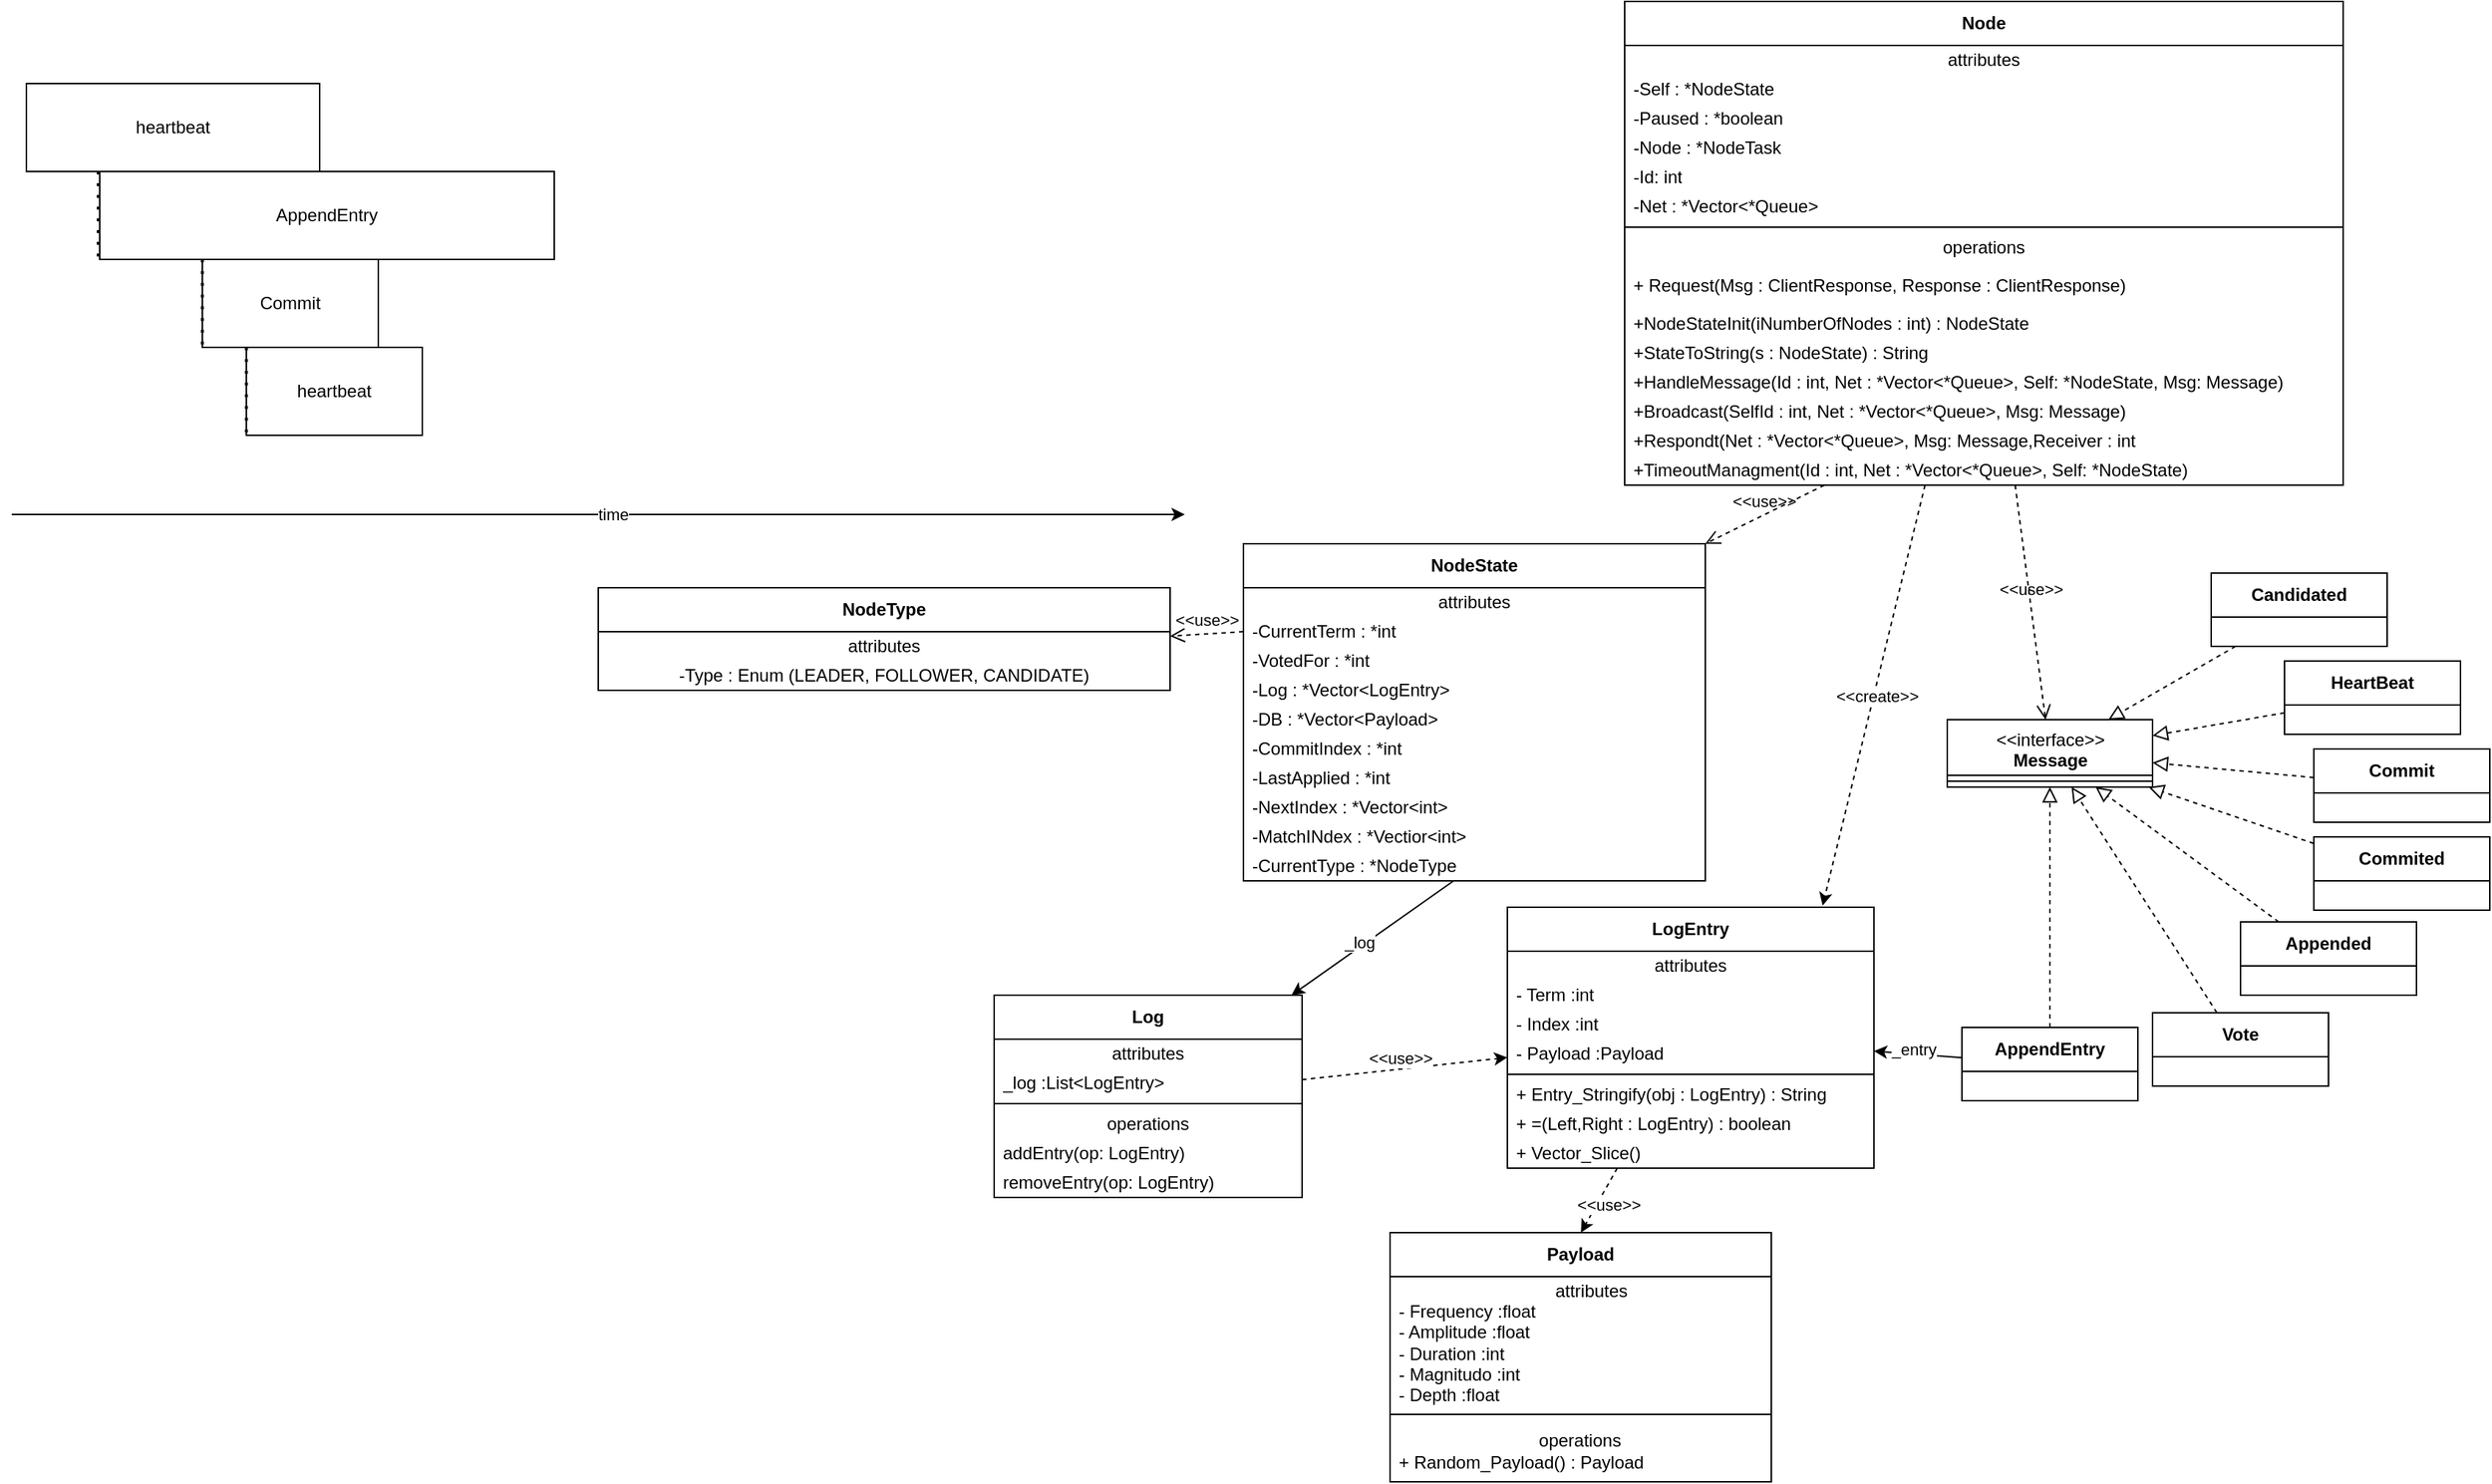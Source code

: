 <mxfile>
    <diagram name="Page-1" id="fpSFrH5SnlSoslGPmlSk">
        <mxGraphModel dx="1962" dy="581" grid="1" gridSize="10" guides="1" tooltips="1" connect="1" arrows="1" fold="1" page="1" pageScale="1" pageWidth="850" pageHeight="1100" math="0" shadow="0">
            <root>
                <mxCell id="0"/>
                <mxCell id="1" parent="0"/>
                <mxCell id="0jKl5etoFRxDFM5NHTST-1" value="&lt;b&gt;Node&lt;/b&gt;&lt;br&gt;" style="swimlane;fontStyle=0;align=center;verticalAlign=middle;childLayout=stackLayout;horizontal=1;startSize=30;horizontalStack=0;resizeParent=1;resizeParentMax=0;resizeLast=0;collapsible=0;marginBottom=0;html=1;whiteSpace=wrap;" parent="1" vertex="1">
                    <mxGeometry x="290" y="70" width="490" height="330" as="geometry"/>
                </mxCell>
                <mxCell id="0jKl5etoFRxDFM5NHTST-2" value="attributes" style="text;html=1;strokeColor=none;fillColor=none;align=center;verticalAlign=middle;spacingLeft=4;spacingRight=4;overflow=hidden;rotatable=0;points=[[0,0.5],[1,0.5]];portConstraint=eastwest;whiteSpace=wrap;" parent="0jKl5etoFRxDFM5NHTST-1" vertex="1">
                    <mxGeometry y="30" width="490" height="20" as="geometry"/>
                </mxCell>
                <mxCell id="0jKl5etoFRxDFM5NHTST-47" value="-Self : *NodeState" style="text;html=1;strokeColor=none;fillColor=none;align=left;verticalAlign=middle;spacingLeft=4;spacingRight=4;overflow=hidden;rotatable=0;points=[[0,0.5],[1,0.5]];portConstraint=eastwest;whiteSpace=wrap;" parent="0jKl5etoFRxDFM5NHTST-1" vertex="1">
                    <mxGeometry y="50" width="490" height="20" as="geometry"/>
                </mxCell>
                <mxCell id="162" value="-Paused : *boolean" style="text;html=1;strokeColor=none;fillColor=none;align=left;verticalAlign=middle;spacingLeft=4;spacingRight=4;overflow=hidden;rotatable=0;points=[[0,0.5],[1,0.5]];portConstraint=eastwest;whiteSpace=wrap;" parent="0jKl5etoFRxDFM5NHTST-1" vertex="1">
                    <mxGeometry y="70" width="490" height="20" as="geometry"/>
                </mxCell>
                <mxCell id="0jKl5etoFRxDFM5NHTST-10" value="-Node : *NodeTask" style="text;html=1;strokeColor=none;fillColor=none;align=left;verticalAlign=middle;spacingLeft=4;spacingRight=4;overflow=hidden;rotatable=0;points=[[0,0.5],[1,0.5]];portConstraint=eastwest;whiteSpace=wrap;" parent="0jKl5etoFRxDFM5NHTST-1" vertex="1">
                    <mxGeometry y="90" width="490" height="20" as="geometry"/>
                </mxCell>
                <mxCell id="161" value="-Id: int" style="text;html=1;strokeColor=none;fillColor=none;align=left;verticalAlign=middle;spacingLeft=4;spacingRight=4;overflow=hidden;rotatable=0;points=[[0,0.5],[1,0.5]];portConstraint=eastwest;whiteSpace=wrap;" parent="0jKl5etoFRxDFM5NHTST-1" vertex="1">
                    <mxGeometry y="110" width="490" height="20" as="geometry"/>
                </mxCell>
                <mxCell id="159" value="-Net : *Vector&amp;lt;*Queue&amp;gt;" style="text;html=1;strokeColor=none;fillColor=none;align=left;verticalAlign=middle;spacingLeft=4;spacingRight=4;overflow=hidden;rotatable=0;points=[[0,0.5],[1,0.5]];portConstraint=eastwest;whiteSpace=wrap;" parent="0jKl5etoFRxDFM5NHTST-1" vertex="1">
                    <mxGeometry y="130" width="490" height="20" as="geometry"/>
                </mxCell>
                <mxCell id="0jKl5etoFRxDFM5NHTST-6" value="" style="line;strokeWidth=1;fillColor=none;align=left;verticalAlign=middle;spacingTop=-1;spacingLeft=3;spacingRight=3;rotatable=0;labelPosition=right;points=[];portConstraint=eastwest;" parent="0jKl5etoFRxDFM5NHTST-1" vertex="1">
                    <mxGeometry y="150" width="490" height="8" as="geometry"/>
                </mxCell>
                <mxCell id="0jKl5etoFRxDFM5NHTST-7" value="operations" style="text;html=1;strokeColor=none;fillColor=none;align=center;verticalAlign=middle;spacingLeft=4;spacingRight=4;overflow=hidden;rotatable=0;points=[[0,0.5],[1,0.5]];portConstraint=eastwest;whiteSpace=wrap;" parent="0jKl5etoFRxDFM5NHTST-1" vertex="1">
                    <mxGeometry y="158" width="490" height="20" as="geometry"/>
                </mxCell>
                <mxCell id="166" value="+ Request(Msg : ClientResponse, Response : ClientResponse)&amp;nbsp;" style="text;html=1;strokeColor=none;fillColor=none;align=left;verticalAlign=middle;spacingLeft=4;spacingRight=4;overflow=hidden;rotatable=0;points=[[0,0.5],[1,0.5]];portConstraint=eastwest;whiteSpace=wrap;" parent="0jKl5etoFRxDFM5NHTST-1" vertex="1">
                    <mxGeometry y="178" width="490" height="32" as="geometry"/>
                </mxCell>
                <mxCell id="0jKl5etoFRxDFM5NHTST-8" value="+NodeStateInit(iNumberOfNodes : int) : NodeState" style="text;html=1;strokeColor=none;fillColor=none;align=left;verticalAlign=middle;spacingLeft=4;spacingRight=4;overflow=hidden;rotatable=0;points=[[0,0.5],[1,0.5]];portConstraint=eastwest;whiteSpace=wrap;" parent="0jKl5etoFRxDFM5NHTST-1" vertex="1">
                    <mxGeometry y="210" width="490" height="20" as="geometry"/>
                </mxCell>
                <mxCell id="200" value="+StateToString(s : NodeState) : String" style="text;html=1;strokeColor=none;fillColor=none;align=left;verticalAlign=middle;spacingLeft=4;spacingRight=4;overflow=hidden;rotatable=0;points=[[0,0.5],[1,0.5]];portConstraint=eastwest;whiteSpace=wrap;" parent="0jKl5etoFRxDFM5NHTST-1" vertex="1">
                    <mxGeometry y="230" width="490" height="20" as="geometry"/>
                </mxCell>
                <mxCell id="197" value="+HandleMessage(Id : int, Net : *Vector&amp;lt;*Queue&amp;gt;, Self: *NodeState, Msg: Message)" style="text;html=1;strokeColor=none;fillColor=none;align=left;verticalAlign=middle;spacingLeft=4;spacingRight=4;overflow=hidden;rotatable=0;points=[[0,0.5],[1,0.5]];portConstraint=eastwest;whiteSpace=wrap;" parent="0jKl5etoFRxDFM5NHTST-1" vertex="1">
                    <mxGeometry y="250" width="490" height="20" as="geometry"/>
                </mxCell>
                <mxCell id="198" value="+Broadcast(SelfId : int, Net : *Vector&amp;lt;*Queue&amp;gt;, Msg: Message)" style="text;html=1;strokeColor=none;fillColor=none;align=left;verticalAlign=middle;spacingLeft=4;spacingRight=4;overflow=hidden;rotatable=0;points=[[0,0.5],[1,0.5]];portConstraint=eastwest;whiteSpace=wrap;" parent="0jKl5etoFRxDFM5NHTST-1" vertex="1">
                    <mxGeometry y="270" width="490" height="20" as="geometry"/>
                </mxCell>
                <mxCell id="0jKl5etoFRxDFM5NHTST-15" value="+Respondt(Net : *Vector&amp;lt;*Queue&amp;gt;, Msg: Message,Receiver : int&lt;br&gt;)" style="text;html=1;strokeColor=none;fillColor=none;align=left;verticalAlign=middle;spacingLeft=4;spacingRight=4;overflow=hidden;rotatable=0;points=[[0,0.5],[1,0.5]];portConstraint=eastwest;whiteSpace=wrap;" parent="0jKl5etoFRxDFM5NHTST-1" vertex="1">
                    <mxGeometry y="290" width="490" height="20" as="geometry"/>
                </mxCell>
                <mxCell id="199" value="+TimeoutManagment(Id : int, Net : *Vector&amp;lt;*Queue&amp;gt;, Self: *NodeState)" style="text;html=1;strokeColor=none;fillColor=none;align=left;verticalAlign=middle;spacingLeft=4;spacingRight=4;overflow=hidden;rotatable=0;points=[[0,0.5],[1,0.5]];portConstraint=eastwest;whiteSpace=wrap;" parent="0jKl5etoFRxDFM5NHTST-1" vertex="1">
                    <mxGeometry y="310" width="490" height="20" as="geometry"/>
                </mxCell>
                <mxCell id="2" value="&lt;b&gt;Log&lt;/b&gt;" style="swimlane;fontStyle=0;align=center;verticalAlign=middle;childLayout=stackLayout;horizontal=1;startSize=30;horizontalStack=0;resizeParent=1;resizeParentMax=0;resizeLast=0;collapsible=0;marginBottom=0;html=1;whiteSpace=wrap;" parent="1" vertex="1">
                    <mxGeometry x="-140" y="748" width="210" height="138" as="geometry"/>
                </mxCell>
                <mxCell id="3" value="attributes" style="text;html=1;strokeColor=none;fillColor=none;align=center;verticalAlign=middle;spacingLeft=4;spacingRight=4;overflow=hidden;rotatable=0;points=[[0,0.5],[1,0.5]];portConstraint=eastwest;whiteSpace=wrap;" parent="2" vertex="1">
                    <mxGeometry y="30" width="210" height="20" as="geometry"/>
                </mxCell>
                <mxCell id="4" value="_log :List&amp;lt;LogEntry&amp;gt;" style="text;html=1;strokeColor=none;fillColor=none;align=left;verticalAlign=middle;spacingLeft=4;spacingRight=4;overflow=hidden;rotatable=0;points=[[0,0.5],[1,0.5]];portConstraint=eastwest;whiteSpace=wrap;" parent="2" vertex="1">
                    <mxGeometry y="50" width="210" height="20" as="geometry"/>
                </mxCell>
                <mxCell id="5" value="" style="line;strokeWidth=1;fillColor=none;align=left;verticalAlign=middle;spacingTop=-1;spacingLeft=3;spacingRight=3;rotatable=0;labelPosition=right;points=[];portConstraint=eastwest;" parent="2" vertex="1">
                    <mxGeometry y="70" width="210" height="8" as="geometry"/>
                </mxCell>
                <mxCell id="6" value="operations" style="text;html=1;strokeColor=none;fillColor=none;align=center;verticalAlign=middle;spacingLeft=4;spacingRight=4;overflow=hidden;rotatable=0;points=[[0,0.5],[1,0.5]];portConstraint=eastwest;whiteSpace=wrap;" parent="2" vertex="1">
                    <mxGeometry y="78" width="210" height="20" as="geometry"/>
                </mxCell>
                <mxCell id="10" value="addEntry(op: LogEntry)" style="text;html=1;strokeColor=none;fillColor=none;align=left;verticalAlign=middle;spacingLeft=4;spacingRight=4;overflow=hidden;rotatable=0;points=[[0,0.5],[1,0.5]];portConstraint=eastwest;whiteSpace=wrap;" parent="2" vertex="1">
                    <mxGeometry y="98" width="210" height="20" as="geometry"/>
                </mxCell>
                <mxCell id="11" value="removeEntry(op: LogEntry)" style="text;html=1;strokeColor=none;fillColor=none;align=left;verticalAlign=middle;spacingLeft=4;spacingRight=4;overflow=hidden;rotatable=0;points=[[0,0.5],[1,0.5]];portConstraint=eastwest;whiteSpace=wrap;" parent="2" vertex="1">
                    <mxGeometry y="118" width="210" height="20" as="geometry"/>
                </mxCell>
                <mxCell id="12" value="" style="endArrow=classic;html=1;" parent="1" source="190" target="2" edge="1">
                    <mxGeometry width="50" height="50" relative="1" as="geometry">
                        <mxPoint x="90" y="680" as="sourcePoint"/>
                        <mxPoint x="240" y="160" as="targetPoint"/>
                    </mxGeometry>
                </mxCell>
                <mxCell id="13" value="_log" style="edgeLabel;html=1;align=center;verticalAlign=middle;resizable=0;points=[];" parent="12" vertex="1" connectable="0">
                    <mxGeometry x="0.137" y="-3" relative="1" as="geometry">
                        <mxPoint as="offset"/>
                    </mxGeometry>
                </mxCell>
                <mxCell id="14" value="&lt;b&gt;LogEntry&lt;/b&gt;" style="swimlane;fontStyle=0;align=center;verticalAlign=middle;childLayout=stackLayout;horizontal=1;startSize=30;horizontalStack=0;resizeParent=1;resizeParentMax=0;resizeLast=0;collapsible=0;marginBottom=0;html=1;whiteSpace=wrap;" parent="1" vertex="1">
                    <mxGeometry x="210" y="688" width="250" height="178" as="geometry"/>
                </mxCell>
                <mxCell id="15" value="attributes" style="text;html=1;strokeColor=none;fillColor=none;align=center;verticalAlign=middle;spacingLeft=4;spacingRight=4;overflow=hidden;rotatable=0;points=[[0,0.5],[1,0.5]];portConstraint=eastwest;whiteSpace=wrap;" parent="14" vertex="1">
                    <mxGeometry y="30" width="250" height="20" as="geometry"/>
                </mxCell>
                <mxCell id="16" value="- Term :int" style="text;html=1;strokeColor=none;fillColor=none;align=left;verticalAlign=middle;spacingLeft=4;spacingRight=4;overflow=hidden;rotatable=0;points=[[0,0.5],[1,0.5]];portConstraint=eastwest;whiteSpace=wrap;" parent="14" vertex="1">
                    <mxGeometry y="50" width="250" height="20" as="geometry"/>
                </mxCell>
                <mxCell id="21" value="- Index :int" style="text;html=1;strokeColor=none;fillColor=none;align=left;verticalAlign=middle;spacingLeft=4;spacingRight=4;overflow=hidden;rotatable=0;points=[[0,0.5],[1,0.5]];portConstraint=eastwest;whiteSpace=wrap;" parent="14" vertex="1">
                    <mxGeometry y="70" width="250" height="20" as="geometry"/>
                </mxCell>
                <mxCell id="22" value="- Payload :Payload" style="text;html=1;strokeColor=none;fillColor=none;align=left;verticalAlign=middle;spacingLeft=4;spacingRight=4;overflow=hidden;rotatable=0;points=[[0,0.5],[1,0.5]];portConstraint=eastwest;whiteSpace=wrap;" parent="14" vertex="1">
                    <mxGeometry y="90" width="250" height="20" as="geometry"/>
                </mxCell>
                <mxCell id="17" value="" style="line;strokeWidth=1;fillColor=none;align=left;verticalAlign=middle;spacingTop=-1;spacingLeft=3;spacingRight=3;rotatable=0;labelPosition=right;points=[];portConstraint=eastwest;" parent="14" vertex="1">
                    <mxGeometry y="110" width="250" height="8" as="geometry"/>
                </mxCell>
                <mxCell id="18" value="+ Entry_Stringify(obj : LogEntry) : String" style="text;html=1;strokeColor=none;fillColor=none;align=left;verticalAlign=middle;spacingLeft=4;spacingRight=4;overflow=hidden;rotatable=0;points=[[0,0.5],[1,0.5]];portConstraint=eastwest;whiteSpace=wrap;" parent="14" vertex="1">
                    <mxGeometry y="118" width="250" height="20" as="geometry"/>
                </mxCell>
                <mxCell id="155" value="+ =(Left,Right : LogEntry) : boolean" style="text;html=1;strokeColor=none;fillColor=none;align=left;verticalAlign=middle;spacingLeft=4;spacingRight=4;overflow=hidden;rotatable=0;points=[[0,0.5],[1,0.5]];portConstraint=eastwest;whiteSpace=wrap;" parent="14" vertex="1">
                    <mxGeometry y="138" width="250" height="20" as="geometry"/>
                </mxCell>
                <mxCell id="156" value="+ Vector_Slice()&amp;nbsp;" style="text;html=1;strokeColor=none;fillColor=none;align=left;verticalAlign=middle;spacingLeft=4;spacingRight=4;overflow=hidden;rotatable=0;points=[[0,0.5],[1,0.5]];portConstraint=eastwest;whiteSpace=wrap;" parent="14" vertex="1">
                    <mxGeometry y="158" width="250" height="20" as="geometry"/>
                </mxCell>
                <mxCell id="23" value="&amp;lt;&amp;lt;create&amp;gt;&amp;gt;" style="endArrow=classic;html=1;dashed=1;entryX=0.86;entryY=-0.006;entryDx=0;entryDy=0;entryPerimeter=0;" parent="1" source="0jKl5etoFRxDFM5NHTST-1" target="14" edge="1">
                    <mxGeometry x="-0.002" y="2" width="50" height="50" relative="1" as="geometry">
                        <mxPoint x="190" y="290" as="sourcePoint"/>
                        <mxPoint x="240" y="240" as="targetPoint"/>
                        <mxPoint as="offset"/>
                    </mxGeometry>
                </mxCell>
                <mxCell id="25" value="&lt;b&gt;NodeType&lt;/b&gt;" style="swimlane;fontStyle=0;align=center;verticalAlign=middle;childLayout=stackLayout;horizontal=1;startSize=30;horizontalStack=0;resizeParent=1;resizeParentMax=0;resizeLast=0;collapsible=0;marginBottom=0;html=1;whiteSpace=wrap;" parent="1" vertex="1">
                    <mxGeometry x="-410" y="470" width="390" height="70" as="geometry"/>
                </mxCell>
                <mxCell id="26" value="attributes&lt;span style=&quot;color: rgba(0, 0, 0, 0); font-family: monospace; font-size: 0px; text-align: start;&quot;&gt;%3CmxGraphModel%3E%3Croot%3E%3CmxCell%20id%3D%220%22%2F%3E%3CmxCell%20id%3D%221%22%20parent%3D%220%22%2F%3E%3CmxCell%20id%3D%222%22%20value%3D%22%22%20style%3D%22line%3BstrokeWidth%3D1%3BfillColor%3Dnone%3Balign%3Dleft%3BverticalAlign%3Dmiddle%3BspacingTop%3D-1%3BspacingLeft%3D3%3BspacingRight%3D3%3Brotatable%3D0%3BlabelPosition%3Dright%3Bpoints%3D%5B%5D%3BportConstraint%3Deastwest%3B%22%20vertex%3D%221%22%20parent%3D%221%22%3E%3CmxGeometry%20x%3D%22245%22%20y%3D%2240%22%20width%3D%22315%22%20height%3D%228%22%20as%3D%22geometry%22%2F%3E%3C%2FmxCell%3E%3C%2Froot%3E%3C%2FmxGraphModel%3E&lt;/span&gt;" style="text;html=1;strokeColor=none;fillColor=none;align=center;verticalAlign=middle;spacingLeft=4;spacingRight=4;overflow=hidden;rotatable=0;points=[[0,0.5],[1,0.5]];portConstraint=eastwest;whiteSpace=wrap;" parent="25" vertex="1">
                    <mxGeometry y="30" width="390" height="20" as="geometry"/>
                </mxCell>
                <mxCell id="194" value="-Type : Enum (LEADER, FOLLOWER, CANDIDATE)" style="text;html=1;strokeColor=none;fillColor=none;align=center;verticalAlign=middle;spacingLeft=4;spacingRight=4;overflow=hidden;rotatable=0;points=[[0,0.5],[1,0.5]];portConstraint=eastwest;whiteSpace=wrap;" parent="25" vertex="1">
                    <mxGeometry y="50" width="390" height="20" as="geometry"/>
                </mxCell>
                <mxCell id="52" value="&amp;lt;&amp;lt;interface&amp;gt;&amp;gt;&lt;br&gt;&lt;b&gt;Message&lt;/b&gt;" style="swimlane;fontStyle=0;align=center;verticalAlign=top;childLayout=stackLayout;horizontal=1;startSize=38;horizontalStack=0;resizeParent=1;resizeParentMax=0;resizeLast=0;collapsible=0;marginBottom=0;html=1;" parent="1" vertex="1">
                    <mxGeometry x="510" y="560" width="140" height="46" as="geometry"/>
                </mxCell>
                <mxCell id="53" value="" style="line;strokeWidth=1;fillColor=none;align=left;verticalAlign=middle;spacingTop=-1;spacingLeft=3;spacingRight=3;rotatable=0;labelPosition=right;points=[];portConstraint=eastwest;" parent="52" vertex="1">
                    <mxGeometry y="38" width="140" height="8" as="geometry"/>
                </mxCell>
                <mxCell id="54" value="&lt;b&gt;Vote&lt;/b&gt;" style="swimlane;fontStyle=0;align=center;verticalAlign=middle;childLayout=stackLayout;horizontal=1;startSize=30;horizontalStack=0;resizeParent=1;resizeParentMax=0;resizeLast=0;collapsible=0;marginBottom=0;html=1;whiteSpace=wrap;" parent="1" vertex="1">
                    <mxGeometry x="650" y="760" width="120" height="50" as="geometry"/>
                </mxCell>
                <mxCell id="56" value="&lt;b&gt;AppendEntry&lt;/b&gt;" style="swimlane;fontStyle=0;align=center;verticalAlign=middle;childLayout=stackLayout;horizontal=1;startSize=30;horizontalStack=0;resizeParent=1;resizeParentMax=0;resizeLast=0;collapsible=0;marginBottom=0;html=1;whiteSpace=wrap;" parent="1" vertex="1">
                    <mxGeometry x="520" y="770" width="120" height="50" as="geometry"/>
                </mxCell>
                <mxCell id="59" value="&lt;b&gt;Commit&lt;/b&gt;" style="swimlane;fontStyle=0;align=center;verticalAlign=middle;childLayout=stackLayout;horizontal=1;startSize=30;horizontalStack=0;resizeParent=1;resizeParentMax=0;resizeLast=0;collapsible=0;marginBottom=0;html=1;whiteSpace=wrap;" parent="1" vertex="1">
                    <mxGeometry x="760" y="580" width="120" height="50" as="geometry"/>
                </mxCell>
                <mxCell id="62" value="&lt;b&gt;Appended&lt;/b&gt;" style="swimlane;fontStyle=0;align=center;verticalAlign=middle;childLayout=stackLayout;horizontal=1;startSize=30;horizontalStack=0;resizeParent=1;resizeParentMax=0;resizeLast=0;collapsible=0;marginBottom=0;html=1;whiteSpace=wrap;" parent="1" vertex="1">
                    <mxGeometry x="710" y="698" width="120" height="50" as="geometry"/>
                </mxCell>
                <mxCell id="65" value="&lt;b&gt;Commited&lt;/b&gt;" style="swimlane;fontStyle=0;align=center;verticalAlign=middle;childLayout=stackLayout;horizontal=1;startSize=30;horizontalStack=0;resizeParent=1;resizeParentMax=0;resizeLast=0;collapsible=0;marginBottom=0;html=1;whiteSpace=wrap;" parent="1" vertex="1">
                    <mxGeometry x="760" y="640" width="120" height="50" as="geometry"/>
                </mxCell>
                <mxCell id="67" value="&lt;b&gt;HeartBeat&lt;/b&gt;" style="swimlane;fontStyle=0;align=center;verticalAlign=middle;childLayout=stackLayout;horizontal=1;startSize=30;horizontalStack=0;resizeParent=1;resizeParentMax=0;resizeLast=0;collapsible=0;marginBottom=0;html=1;whiteSpace=wrap;" parent="1" vertex="1">
                    <mxGeometry x="740" y="520" width="120" height="50" as="geometry"/>
                </mxCell>
                <mxCell id="69" value="&lt;b&gt;Candidated&lt;/b&gt;" style="swimlane;fontStyle=0;align=center;verticalAlign=middle;childLayout=stackLayout;horizontal=1;startSize=30;horizontalStack=0;resizeParent=1;resizeParentMax=0;resizeLast=0;collapsible=0;marginBottom=0;html=1;whiteSpace=wrap;" parent="1" vertex="1">
                    <mxGeometry x="690" y="460" width="120" height="50" as="geometry"/>
                </mxCell>
                <mxCell id="71" value="" style="endArrow=block;startArrow=none;endFill=0;startFill=0;endSize=8;html=1;verticalAlign=bottom;labelBackgroundColor=none;dashed=1;" parent="1" source="69" target="52" edge="1">
                    <mxGeometry width="160" relative="1" as="geometry">
                        <mxPoint x="805.833" y="338" as="sourcePoint"/>
                        <mxPoint x="948.167" y="216" as="targetPoint"/>
                    </mxGeometry>
                </mxCell>
                <mxCell id="72" value="" style="endArrow=block;startArrow=none;endFill=0;startFill=0;endSize=8;html=1;verticalAlign=bottom;labelBackgroundColor=none;dashed=1;" parent="1" source="67" target="52" edge="1">
                    <mxGeometry width="160" relative="1" as="geometry">
                        <mxPoint x="936.646" y="560" as="sourcePoint"/>
                        <mxPoint x="864.085" y="594" as="targetPoint"/>
                    </mxGeometry>
                </mxCell>
                <mxCell id="73" value="" style="endArrow=block;startArrow=none;endFill=0;startFill=0;endSize=8;html=1;verticalAlign=bottom;labelBackgroundColor=none;dashed=1;" parent="1" source="59" target="52" edge="1">
                    <mxGeometry width="160" relative="1" as="geometry">
                        <mxPoint x="945" y="608.789" as="sourcePoint"/>
                        <mxPoint x="885" y="612.579" as="targetPoint"/>
                    </mxGeometry>
                </mxCell>
                <mxCell id="74" value="" style="endArrow=block;startArrow=none;endFill=0;startFill=0;endSize=8;html=1;verticalAlign=bottom;labelBackgroundColor=none;dashed=1;" parent="1" source="65" target="52" edge="1">
                    <mxGeometry width="160" relative="1" as="geometry">
                        <mxPoint x="930" y="648.543" as="sourcePoint"/>
                        <mxPoint x="885" y="636.2" as="targetPoint"/>
                    </mxGeometry>
                </mxCell>
                <mxCell id="75" value="" style="endArrow=block;startArrow=none;endFill=0;startFill=0;endSize=8;html=1;verticalAlign=bottom;labelBackgroundColor=none;dashed=1;" parent="1" source="62" target="52" edge="1">
                    <mxGeometry width="160" relative="1" as="geometry">
                        <mxPoint x="907.222" y="700" as="sourcePoint"/>
                        <mxPoint x="840.556" y="640" as="targetPoint"/>
                    </mxGeometry>
                </mxCell>
                <mxCell id="76" value="" style="endArrow=block;startArrow=none;endFill=0;startFill=0;endSize=8;html=1;verticalAlign=bottom;labelBackgroundColor=none;dashed=1;" parent="1" source="54" target="52" edge="1">
                    <mxGeometry width="160" relative="1" as="geometry">
                        <mxPoint x="806.812" y="730" as="sourcePoint"/>
                        <mxPoint x="813.333" y="640" as="targetPoint"/>
                    </mxGeometry>
                </mxCell>
                <mxCell id="77" value="" style="endArrow=block;startArrow=none;endFill=0;startFill=0;endSize=8;html=1;verticalAlign=bottom;labelBackgroundColor=none;dashed=1;" parent="1" source="56" target="52" edge="1">
                    <mxGeometry width="160" relative="1" as="geometry">
                        <mxPoint x="710.714" y="690" as="sourcePoint"/>
                        <mxPoint x="782.143" y="640" as="targetPoint"/>
                    </mxGeometry>
                </mxCell>
                <mxCell id="78" value="&amp;lt;&amp;lt;use&amp;gt;&amp;gt;" style="endArrow=classic;html=1;dashed=1;" parent="1" source="2" target="14" edge="1">
                    <mxGeometry x="-0.033" y="7" width="50" height="50" relative="1" as="geometry">
                        <mxPoint x="330.169" y="468" as="sourcePoint"/>
                        <mxPoint x="270.073" y="560" as="targetPoint"/>
                        <mxPoint as="offset"/>
                    </mxGeometry>
                </mxCell>
                <mxCell id="79" value="" style="endArrow=classic;html=1;" parent="1" source="56" target="14" edge="1">
                    <mxGeometry width="50" height="50" relative="1" as="geometry">
                        <mxPoint x="270" y="375.102" as="sourcePoint"/>
                        <mxPoint x="190" y="403.599" as="targetPoint"/>
                    </mxGeometry>
                </mxCell>
                <mxCell id="80" value="_entry" style="edgeLabel;html=1;align=center;verticalAlign=middle;resizable=0;points=[];" parent="79" vertex="1" connectable="0">
                    <mxGeometry x="0.137" y="-3" relative="1" as="geometry">
                        <mxPoint as="offset"/>
                    </mxGeometry>
                </mxCell>
                <mxCell id="89" value="&amp;lt;&amp;lt;use&amp;gt;&amp;gt;" style="endArrow=open;startArrow=none;endFill=0;startFill=0;endSize=8;html=1;verticalAlign=bottom;dashed=1;labelBackgroundColor=none;" parent="1" source="0jKl5etoFRxDFM5NHTST-1" target="52" edge="1">
                    <mxGeometry width="160" relative="1" as="geometry">
                        <mxPoint x="480" y="450" as="sourcePoint"/>
                        <mxPoint x="640" y="450" as="targetPoint"/>
                    </mxGeometry>
                </mxCell>
                <mxCell id="101" value="&lt;b&gt;Payload&lt;/b&gt;" style="swimlane;fontStyle=0;align=center;verticalAlign=middle;childLayout=stackLayout;horizontal=1;startSize=30;horizontalStack=0;resizeParent=1;resizeParentMax=0;resizeLast=0;collapsible=0;marginBottom=0;html=1;whiteSpace=wrap;" parent="1" vertex="1">
                    <mxGeometry x="130" y="910" width="260" height="170" as="geometry"/>
                </mxCell>
                <mxCell id="102" value="&lt;div style=&quot;text-align: center;&quot;&gt;&lt;span style=&quot;background-color: initial; white-space: pre;&quot;&gt;&#9;&lt;/span&gt;&lt;span style=&quot;background-color: initial; white-space: pre;&quot;&gt;&#9;&lt;/span&gt;&lt;span style=&quot;background-color: initial; white-space: pre;&quot;&gt;&#9;&lt;/span&gt;&lt;span style=&quot;background-color: initial; white-space: pre;&quot;&gt;&#9;&lt;/span&gt;&lt;span style=&quot;background-color: initial;&quot;&gt;attributes&lt;/span&gt;&lt;/div&gt;- Frequency :float&lt;br&gt;- Amplitude :float&lt;br&gt;- Duration :int&lt;br&gt;- Magnitudo :int&lt;br&gt;- Depth :float" style="text;html=1;strokeColor=none;fillColor=none;align=left;verticalAlign=middle;spacingLeft=4;spacingRight=4;overflow=hidden;rotatable=0;points=[[0,0.5],[1,0.5]];portConstraint=eastwest;whiteSpace=wrap;" parent="101" vertex="1">
                    <mxGeometry y="30" width="260" height="90" as="geometry"/>
                </mxCell>
                <mxCell id="103" value="" style="line;strokeWidth=1;fillColor=none;align=left;verticalAlign=middle;spacingTop=-1;spacingLeft=3;spacingRight=3;rotatable=0;labelPosition=right;points=[];portConstraint=eastwest;" parent="101" vertex="1">
                    <mxGeometry y="120" width="260" height="8" as="geometry"/>
                </mxCell>
                <mxCell id="104" value="&lt;div style=&quot;text-align: center;&quot;&gt;&lt;span style=&quot;background-color: initial; white-space: pre;&quot;&gt;&#9;&lt;/span&gt;&lt;span style=&quot;background-color: initial; white-space: pre;&quot;&gt;&#9;&lt;/span&gt;&lt;span style=&quot;background-color: initial; white-space: pre;&quot;&gt;&#9;&lt;/span&gt;&lt;span style=&quot;background-color: initial;&quot;&gt;operations&lt;/span&gt;&lt;/div&gt;+ Random_Payload() : Payload" style="text;html=1;strokeColor=none;fillColor=none;align=left;verticalAlign=middle;spacingLeft=4;spacingRight=4;overflow=hidden;rotatable=0;points=[[0,0.5],[1,0.5]];portConstraint=eastwest;whiteSpace=wrap;" parent="101" vertex="1">
                    <mxGeometry y="128" width="260" height="42" as="geometry"/>
                </mxCell>
                <mxCell id="123" value="&amp;lt;&amp;lt;use&amp;gt;&amp;gt;" style="endArrow=classic;html=1;dashed=1;" parent="1" source="14" edge="1">
                    <mxGeometry x="-0.033" y="7" width="50" height="50" relative="1" as="geometry">
                        <mxPoint x="266.383" y="658" as="sourcePoint"/>
                        <mxPoint x="260.169" y="910" as="targetPoint"/>
                        <mxPoint as="offset"/>
                    </mxGeometry>
                </mxCell>
                <mxCell id="144" value="heartbeat" style="rounded=0;whiteSpace=wrap;html=1;" parent="1" vertex="1">
                    <mxGeometry x="-800" y="126" width="200" height="60" as="geometry"/>
                </mxCell>
                <mxCell id="145" value="AppendEntry" style="rounded=0;whiteSpace=wrap;html=1;" parent="1" vertex="1">
                    <mxGeometry x="-750" y="186" width="310" height="60" as="geometry"/>
                </mxCell>
                <mxCell id="146" value="Commit" style="rounded=0;whiteSpace=wrap;html=1;" parent="1" vertex="1">
                    <mxGeometry x="-680" y="246" width="120" height="60" as="geometry"/>
                </mxCell>
                <mxCell id="147" value="heartbeat" style="rounded=0;whiteSpace=wrap;html=1;" parent="1" vertex="1">
                    <mxGeometry x="-650" y="306" width="120" height="60" as="geometry"/>
                </mxCell>
                <mxCell id="149" value="" style="endArrow=none;dashed=1;html=1;dashPattern=1 3;strokeWidth=2;" parent="1" edge="1">
                    <mxGeometry width="50" height="50" relative="1" as="geometry">
                        <mxPoint x="-751" y="186" as="sourcePoint"/>
                        <mxPoint x="-751" y="246" as="targetPoint"/>
                    </mxGeometry>
                </mxCell>
                <mxCell id="150" value="" style="endArrow=none;dashed=1;html=1;dashPattern=1 3;strokeWidth=2;" parent="1" edge="1">
                    <mxGeometry width="50" height="50" relative="1" as="geometry">
                        <mxPoint x="-680" y="246" as="sourcePoint"/>
                        <mxPoint x="-680" y="306" as="targetPoint"/>
                    </mxGeometry>
                </mxCell>
                <mxCell id="151" value="" style="endArrow=none;dashed=1;html=1;dashPattern=1 3;strokeWidth=2;" parent="1" edge="1">
                    <mxGeometry width="50" height="50" relative="1" as="geometry">
                        <mxPoint x="-650" y="306" as="sourcePoint"/>
                        <mxPoint x="-650" y="366" as="targetPoint"/>
                    </mxGeometry>
                </mxCell>
                <mxCell id="152" value="" style="endArrow=classic;html=1;" parent="1" edge="1">
                    <mxGeometry width="50" height="50" relative="1" as="geometry">
                        <mxPoint x="-810" y="420" as="sourcePoint"/>
                        <mxPoint x="-10" y="420" as="targetPoint"/>
                    </mxGeometry>
                </mxCell>
                <mxCell id="153" value="time" style="edgeLabel;html=1;align=center;verticalAlign=middle;resizable=0;points=[];" parent="152" vertex="1" connectable="0">
                    <mxGeometry x="0.117" relative="1" as="geometry">
                        <mxPoint x="-37" as="offset"/>
                    </mxGeometry>
                </mxCell>
                <mxCell id="172" value="&lt;b&gt;NodeState&lt;/b&gt;" style="swimlane;fontStyle=0;align=center;verticalAlign=middle;childLayout=stackLayout;horizontal=1;startSize=30;horizontalStack=0;resizeParent=1;resizeParentMax=0;resizeLast=0;collapsible=0;marginBottom=0;html=1;whiteSpace=wrap;" parent="1" vertex="1">
                    <mxGeometry x="30" y="440" width="315" height="230" as="geometry"/>
                </mxCell>
                <mxCell id="173" value="attributes" style="text;html=1;strokeColor=none;fillColor=none;align=center;verticalAlign=middle;spacingLeft=4;spacingRight=4;overflow=hidden;rotatable=0;points=[[0,0.5],[1,0.5]];portConstraint=eastwest;whiteSpace=wrap;" parent="172" vertex="1">
                    <mxGeometry y="30" width="315" height="20" as="geometry"/>
                </mxCell>
                <mxCell id="174" value="-CurrentTerm : *int" style="text;html=1;strokeColor=none;fillColor=none;align=left;verticalAlign=middle;spacingLeft=4;spacingRight=4;overflow=hidden;rotatable=0;points=[[0,0.5],[1,0.5]];portConstraint=eastwest;whiteSpace=wrap;" parent="172" vertex="1">
                    <mxGeometry y="50" width="315" height="20" as="geometry"/>
                </mxCell>
                <mxCell id="175" value="-VotedFor : *int" style="text;html=1;strokeColor=none;fillColor=none;align=left;verticalAlign=middle;spacingLeft=4;spacingRight=4;overflow=hidden;rotatable=0;points=[[0,0.5],[1,0.5]];portConstraint=eastwest;whiteSpace=wrap;" parent="172" vertex="1">
                    <mxGeometry y="70" width="315" height="20" as="geometry"/>
                </mxCell>
                <mxCell id="176" value="-Log : *Vector&amp;lt;LogEntry&amp;gt;" style="text;html=1;strokeColor=none;fillColor=none;align=left;verticalAlign=middle;spacingLeft=4;spacingRight=4;overflow=hidden;rotatable=0;points=[[0,0.5],[1,0.5]];portConstraint=eastwest;whiteSpace=wrap;" parent="172" vertex="1">
                    <mxGeometry y="90" width="315" height="20" as="geometry"/>
                </mxCell>
                <mxCell id="177" value="-DB : *Vector&amp;lt;Payload&amp;gt;" style="text;html=1;strokeColor=none;fillColor=none;align=left;verticalAlign=middle;spacingLeft=4;spacingRight=4;overflow=hidden;rotatable=0;points=[[0,0.5],[1,0.5]];portConstraint=eastwest;whiteSpace=wrap;" parent="172" vertex="1">
                    <mxGeometry y="110" width="315" height="20" as="geometry"/>
                </mxCell>
                <mxCell id="178" value="-CommitIndex : *int" style="text;html=1;strokeColor=none;fillColor=none;align=left;verticalAlign=middle;spacingLeft=4;spacingRight=4;overflow=hidden;rotatable=0;points=[[0,0.5],[1,0.5]];portConstraint=eastwest;whiteSpace=wrap;" parent="172" vertex="1">
                    <mxGeometry y="130" width="315" height="20" as="geometry"/>
                </mxCell>
                <mxCell id="187" value="-LastApplied : *int&lt;span style=&quot;color: rgba(0, 0, 0, 0); font-family: monospace; font-size: 0px;&quot;&gt;%3CmxGraphModel%3E%3Croot%3E%3CmxCell%20id%3D%220%22%2F%3E%3CmxCell%20id%3D%221%22%20parent%3D%220%22%2F%3E%3CmxCell%20id%3D%222%22%20value%3D%22-DB%20%3A%20*Vector%26amp%3Blt%3BPayload%26amp%3Bgt%3B%22%20style%3D%22text%3Bhtml%3D1%3BstrokeColor%3Dnone%3BfillColor%3Dnone%3Balign%3Dleft%3BverticalAlign%3Dmiddle%3BspacingLeft%3D4%3BspacingRight%3D4%3Boverflow%3Dhidden%3Brotatable%3D0%3Bpoints%3D%5B%5B0%2C0.5%5D%2C%5B1%2C0.5%5D%5D%3BportConstraint%3Deastwest%3BwhiteSpace%3Dwrap%3B%22%20vertex%3D%221%22%20parent%3D%221%22%3E%3CmxGeometry%20x%3D%22320%22%20y%3D%22-120%22%20width%3D%22315%22%20height%3D%2220%22%20as%3D%22geometry%22%2F%3E%3C%2FmxCell%3E%3C%2Froot%3E%3C%2FmxGraphModel%3E&lt;/span&gt;" style="text;html=1;strokeColor=none;fillColor=none;align=left;verticalAlign=middle;spacingLeft=4;spacingRight=4;overflow=hidden;rotatable=0;points=[[0,0.5],[1,0.5]];portConstraint=eastwest;whiteSpace=wrap;" parent="172" vertex="1">
                    <mxGeometry y="150" width="315" height="20" as="geometry"/>
                </mxCell>
                <mxCell id="188" value="-NextIndex : *Vector&amp;lt;int&amp;gt;&lt;span style=&quot;color: rgba(0, 0, 0, 0); font-family: monospace; font-size: 0px;&quot;&gt;%3CmxGraphModel%3E%3Croot%3E%3CmxCell%20id%3D%220%22%2F%3E%3CmxCell%20id%3D%221%22%20parent%3D%220%22%2F%3E%3CmxCell%20id%3D%222%22%20value%3D%22-DB%20%3A%20*Vector%26amp%3Blt%3BPayload%26amp%3Bgt%3B%22%20style%3D%22text%3Bhtml%3D1%3BstrokeColor%3Dnone%3BfillColor%3Dnone%3Balign%3Dleft%3BverticalAlign%3Dmiddle%3BspacingLeft%3D4%3BspacingRight%3D4%3Boverflow%3Dhidden%3Brotatable%3D0%3Bpoints%3D%5B%5B0%2C0.5%5D%2C%5B1%2C0.5%5D%5D%3BportConstraint%3Deastwest%3BwhiteSpace%3Dwrap%3B%22%20vertex%3D%221%22%20parent%3D%221%22%3E%3CmxGeometry%20x%3D%22320%22%20y%3D%22-120%22%20width%3D%22315%22%20height%3D%2220%22%20as%3D%22geometry%22%2F%3E%3C%2FmxCell%3E%3C%2Froot%3E%3C%2FmxGraphModel%3E&lt;/span&gt;" style="text;html=1;strokeColor=none;fillColor=none;align=left;verticalAlign=middle;spacingLeft=4;spacingRight=4;overflow=hidden;rotatable=0;points=[[0,0.5],[1,0.5]];portConstraint=eastwest;whiteSpace=wrap;" parent="172" vertex="1">
                    <mxGeometry y="170" width="315" height="20" as="geometry"/>
                </mxCell>
                <mxCell id="189" value="-MatchINdex : *Vectior&amp;lt;int&amp;gt;&lt;span style=&quot;color: rgba(0, 0, 0, 0); font-family: monospace; font-size: 0px;&quot;&gt;%3CmxGraphModel%3E%3Croot%3E%3CmxCell%20id%3D%220%22%2F%3E%3CmxCell%20id%3D%221%22%20parent%3D%220%22%2F%3E%3CmxCell%20id%3D%222%22%20value%3D%22-DB%20%3A%20*Vector%26amp%3Blt%3BPayload%26amp%3Bgt%3B%22%20style%3D%22text%3Bhtml%3D1%3BstrokeColor%3Dnone%3BfillColor%3Dnone%3Balign%3Dleft%3BverticalAlign%3Dmiddle%3BspacingLeft%3D4%3BspacingRight%3D4%3Boverflow%3Dhidden%3Brotatable%3D0%3Bpoints%3D%5B%5B0%2C0.5%5D%2C%5B1%2C0.5%5D%5D%3BportConstraint%3Deastwest%3BwhiteSpace%3Dwrap%3B%22%20vertex%3D%221%22%20parent%3D%221%22%3E%3CmxGeometry%20x%3D%22320%22%20y%3D%22-120%22%20width%3D%22315%22%20height%3D%2220%22%20as%3D%22geometry%22%2F%3E%3C%2FmxCell%3E%3C%2Froot%3E%3C%2FmxGraphModel%3E&lt;/span&gt;" style="text;html=1;strokeColor=none;fillColor=none;align=left;verticalAlign=middle;spacingLeft=4;spacingRight=4;overflow=hidden;rotatable=0;points=[[0,0.5],[1,0.5]];portConstraint=eastwest;whiteSpace=wrap;" parent="172" vertex="1">
                    <mxGeometry y="190" width="315" height="20" as="geometry"/>
                </mxCell>
                <mxCell id="190" value="-CurrentType : *NodeType&lt;span style=&quot;color: rgba(0, 0, 0, 0); font-family: monospace; font-size: 0px;&quot;&gt;%3CmxGraphModel%3E%3Croot%3E%3CmxCell%20id%3D%220%22%2F%3E%3CmxCell%20id%3D%221%22%20parent%3D%220%22%2F%3E%3CmxCell%20id%3D%222%22%20value%3D%22-DB%20%3A%20*Vector%26amp%3Blt%3BPayload%26amp%3Bgt%3B%22%20style%3D%22text%3Bhtml%3D1%3BstrokeColor%3Dnone%3BfillColor%3Dnone%3Balign%3Dleft%3BverticalAlign%3Dmiddle%3BspacingLeft%3D4%3BspacingRight%3D4%3Boverflow%3Dhidden%3Brotatable%3D0%3Bpoints%3D%5B%5B0%2C0.5%5D%2C%5B1%2C0.5%5D%5D%3BportConstraint%3Deastwest%3BwhiteSpace%3Dwrap%3B%22%20vertex%3D%221%22%20parent%3D%221%22%3E%3CmxGeometry%20x%3D%22320%22%20y%3D%22-120%22%20width%3D%22315%22%20height%3D%2220%22%20as%3D%22geometry%22%2F%3E%3C%2FmxCell%3E%3C%2Froot%3E%3C%2FmxGrap&lt;/span&gt;" style="text;html=1;strokeColor=none;fillColor=none;align=left;verticalAlign=middle;spacingLeft=4;spacingRight=4;overflow=hidden;rotatable=0;points=[[0,0.5],[1,0.5]];portConstraint=eastwest;whiteSpace=wrap;" parent="172" vertex="1">
                    <mxGeometry y="210" width="315" height="20" as="geometry"/>
                </mxCell>
                <mxCell id="193" value="&amp;lt;&amp;lt;use&amp;gt;&amp;gt;" style="endArrow=open;startArrow=none;endFill=0;startFill=0;endSize=8;html=1;verticalAlign=bottom;dashed=1;labelBackgroundColor=none;exitX=0.278;exitY=1;exitDx=0;exitDy=0;exitPerimeter=0;entryX=1;entryY=0;entryDx=0;entryDy=0;" parent="1" source="199" target="172" edge="1">
                    <mxGeometry width="160" relative="1" as="geometry">
                        <mxPoint x="510" y="100" as="sourcePoint"/>
                        <mxPoint x="450" y="110" as="targetPoint"/>
                    </mxGeometry>
                </mxCell>
                <mxCell id="201" value="&amp;lt;&amp;lt;use&amp;gt;&amp;gt;" style="endArrow=open;startArrow=none;endFill=0;startFill=0;endSize=8;html=1;verticalAlign=bottom;dashed=1;labelBackgroundColor=none;exitX=0;exitY=0.5;exitDx=0;exitDy=0;" parent="1" source="174" edge="1">
                    <mxGeometry width="160" relative="1" as="geometry">
                        <mxPoint x="35" y="490" as="sourcePoint"/>
                        <mxPoint x="-20" y="503" as="targetPoint"/>
                    </mxGeometry>
                </mxCell>
            </root>
        </mxGraphModel>
    </diagram>
</mxfile>